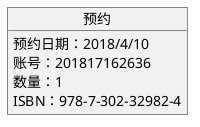 @startuml

object 预约{
         预约日期：2018/4/10
         账号：201817162636
         数量：1
         ISBN：978-7-302-32982-4
}
@enduml

